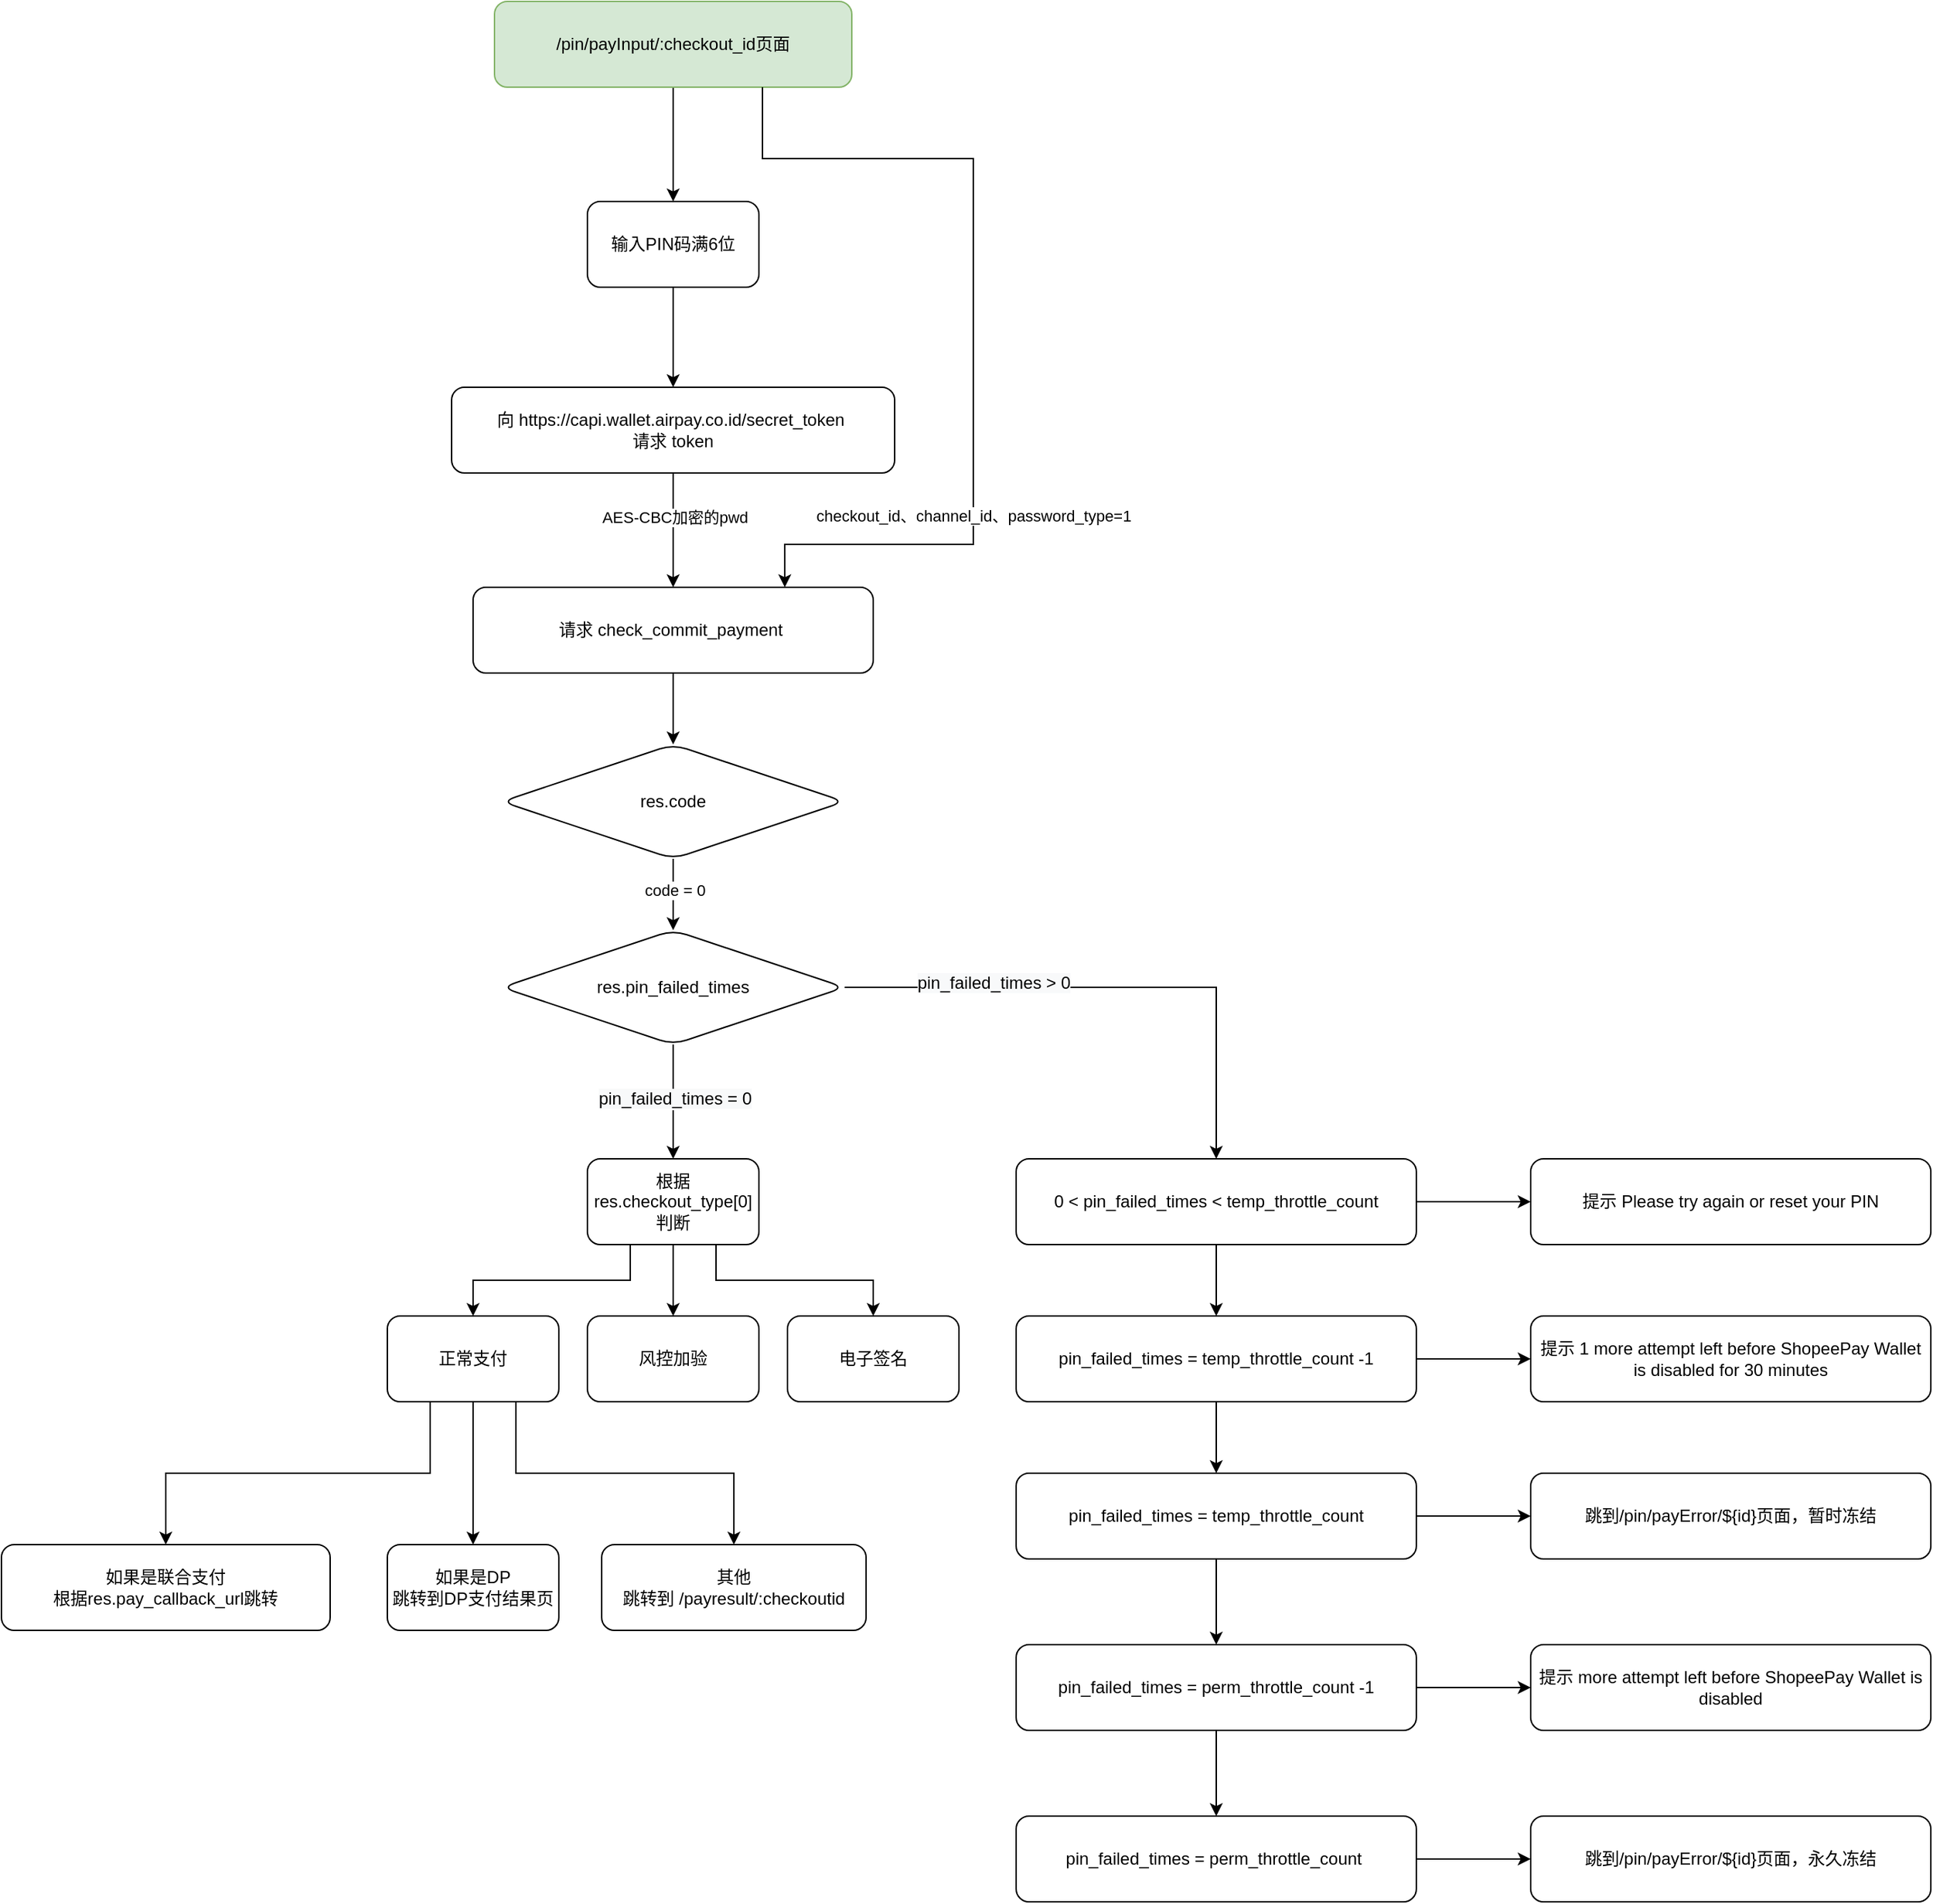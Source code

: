 <mxfile version="14.4.3" type="github">
  <diagram id="sQzDe2rEKnGd2jwUgrY9" name="Page-1">
    <mxGraphModel dx="2253" dy="714" grid="1" gridSize="10" guides="1" tooltips="1" connect="1" arrows="1" fold="1" page="1" pageScale="1" pageWidth="827" pageHeight="1169" math="0" shadow="0">
      <root>
        <mxCell id="0" />
        <mxCell id="1" parent="0" />
        <mxCell id="PMFpwHZt799NV9WPYvtV-3" value="" style="edgeStyle=orthogonalEdgeStyle;rounded=0;orthogonalLoop=1;jettySize=auto;html=1;" edge="1" parent="1" source="PMFpwHZt799NV9WPYvtV-1" target="PMFpwHZt799NV9WPYvtV-2">
          <mxGeometry relative="1" as="geometry" />
        </mxCell>
        <mxCell id="PMFpwHZt799NV9WPYvtV-1" value="/pin/payInput/:checkout_id页面" style="rounded=1;whiteSpace=wrap;html=1;fillColor=#d5e8d4;strokeColor=#82b366;" vertex="1" parent="1">
          <mxGeometry x="275" y="40" width="250" height="60" as="geometry" />
        </mxCell>
        <mxCell id="PMFpwHZt799NV9WPYvtV-5" value="" style="edgeStyle=orthogonalEdgeStyle;rounded=0;orthogonalLoop=1;jettySize=auto;html=1;" edge="1" parent="1" source="PMFpwHZt799NV9WPYvtV-2" target="PMFpwHZt799NV9WPYvtV-4">
          <mxGeometry relative="1" as="geometry" />
        </mxCell>
        <mxCell id="PMFpwHZt799NV9WPYvtV-2" value="输入PIN码满6位" style="rounded=1;whiteSpace=wrap;html=1;" vertex="1" parent="1">
          <mxGeometry x="340" y="180" width="120" height="60" as="geometry" />
        </mxCell>
        <mxCell id="PMFpwHZt799NV9WPYvtV-7" value="" style="edgeStyle=orthogonalEdgeStyle;rounded=0;orthogonalLoop=1;jettySize=auto;html=1;" edge="1" parent="1" source="PMFpwHZt799NV9WPYvtV-4" target="PMFpwHZt799NV9WPYvtV-6">
          <mxGeometry relative="1" as="geometry" />
        </mxCell>
        <mxCell id="PMFpwHZt799NV9WPYvtV-8" value="AES-CBC加密的pwd" style="edgeLabel;html=1;align=center;verticalAlign=middle;resizable=0;points=[];" vertex="1" connectable="0" parent="PMFpwHZt799NV9WPYvtV-7">
          <mxGeometry x="-0.225" y="1" relative="1" as="geometry">
            <mxPoint as="offset" />
          </mxGeometry>
        </mxCell>
        <mxCell id="PMFpwHZt799NV9WPYvtV-9" style="edgeStyle=orthogonalEdgeStyle;rounded=0;orthogonalLoop=1;jettySize=auto;html=1;exitX=0.75;exitY=1;exitDx=0;exitDy=0;entryX=0.779;entryY=0;entryDx=0;entryDy=0;entryPerimeter=0;" edge="1" parent="1" source="PMFpwHZt799NV9WPYvtV-1" target="PMFpwHZt799NV9WPYvtV-6">
          <mxGeometry relative="1" as="geometry">
            <Array as="points">
              <mxPoint x="463" y="150" />
              <mxPoint x="610" y="150" />
              <mxPoint x="610" y="420" />
              <mxPoint x="478" y="420" />
            </Array>
          </mxGeometry>
        </mxCell>
        <mxCell id="PMFpwHZt799NV9WPYvtV-10" value="checkout_id、channel_id、password_type=1" style="edgeLabel;html=1;align=center;verticalAlign=middle;resizable=0;points=[];" vertex="1" connectable="0" parent="PMFpwHZt799NV9WPYvtV-9">
          <mxGeometry x="-0.181" y="1" relative="1" as="geometry">
            <mxPoint x="-1" y="189.5" as="offset" />
          </mxGeometry>
        </mxCell>
        <mxCell id="PMFpwHZt799NV9WPYvtV-4" value="向&amp;nbsp;https://capi.wallet.airpay.co.id/secret_token&amp;nbsp;&lt;br&gt;请求 token" style="rounded=1;whiteSpace=wrap;html=1;" vertex="1" parent="1">
          <mxGeometry x="245" y="310" width="310" height="60" as="geometry" />
        </mxCell>
        <mxCell id="PMFpwHZt799NV9WPYvtV-12" value="" style="edgeStyle=orthogonalEdgeStyle;rounded=0;orthogonalLoop=1;jettySize=auto;html=1;" edge="1" parent="1" source="PMFpwHZt799NV9WPYvtV-6" target="PMFpwHZt799NV9WPYvtV-11">
          <mxGeometry relative="1" as="geometry" />
        </mxCell>
        <mxCell id="PMFpwHZt799NV9WPYvtV-6" value="请求 check_commit_payment&amp;nbsp;" style="whiteSpace=wrap;html=1;rounded=1;" vertex="1" parent="1">
          <mxGeometry x="260" y="450" width="280" height="60" as="geometry" />
        </mxCell>
        <mxCell id="PMFpwHZt799NV9WPYvtV-17" value="" style="edgeStyle=orthogonalEdgeStyle;rounded=0;orthogonalLoop=1;jettySize=auto;html=1;" edge="1" parent="1" source="PMFpwHZt799NV9WPYvtV-11" target="PMFpwHZt799NV9WPYvtV-16">
          <mxGeometry relative="1" as="geometry" />
        </mxCell>
        <mxCell id="PMFpwHZt799NV9WPYvtV-21" value="code = 0" style="edgeLabel;html=1;align=center;verticalAlign=middle;resizable=0;points=[];" vertex="1" connectable="0" parent="PMFpwHZt799NV9WPYvtV-17">
          <mxGeometry x="-0.12" y="1" relative="1" as="geometry">
            <mxPoint as="offset" />
          </mxGeometry>
        </mxCell>
        <mxCell id="PMFpwHZt799NV9WPYvtV-11" value="res.code" style="rhombus;whiteSpace=wrap;html=1;rounded=1;" vertex="1" parent="1">
          <mxGeometry x="280" y="560" width="240" height="80" as="geometry" />
        </mxCell>
        <mxCell id="PMFpwHZt799NV9WPYvtV-19" value="" style="edgeStyle=orthogonalEdgeStyle;rounded=0;orthogonalLoop=1;jettySize=auto;html=1;" edge="1" parent="1" source="PMFpwHZt799NV9WPYvtV-16">
          <mxGeometry relative="1" as="geometry">
            <mxPoint x="400" y="850" as="targetPoint" />
          </mxGeometry>
        </mxCell>
        <mxCell id="PMFpwHZt799NV9WPYvtV-20" value="&lt;span style=&quot;font-size: 12px ; background-color: rgb(248 , 249 , 250)&quot;&gt;pin_failed_times = 0&lt;/span&gt;" style="edgeLabel;html=1;align=center;verticalAlign=middle;resizable=0;points=[];" vertex="1" connectable="0" parent="PMFpwHZt799NV9WPYvtV-19">
          <mxGeometry x="-0.05" y="1" relative="1" as="geometry">
            <mxPoint as="offset" />
          </mxGeometry>
        </mxCell>
        <mxCell id="PMFpwHZt799NV9WPYvtV-42" style="edgeStyle=orthogonalEdgeStyle;rounded=0;orthogonalLoop=1;jettySize=auto;html=1;exitX=1;exitY=0.5;exitDx=0;exitDy=0;" edge="1" parent="1" source="PMFpwHZt799NV9WPYvtV-16" target="PMFpwHZt799NV9WPYvtV-43">
          <mxGeometry relative="1" as="geometry">
            <mxPoint x="720" y="840" as="targetPoint" />
          </mxGeometry>
        </mxCell>
        <mxCell id="PMFpwHZt799NV9WPYvtV-44" value="&lt;span style=&quot;font-size: 12px ; background-color: rgb(248 , 249 , 250)&quot;&gt;pin_failed_times &amp;gt; 0&lt;/span&gt;" style="edgeLabel;html=1;align=center;verticalAlign=middle;resizable=0;points=[];" vertex="1" connectable="0" parent="PMFpwHZt799NV9WPYvtV-42">
          <mxGeometry x="-0.453" y="3" relative="1" as="geometry">
            <mxPoint as="offset" />
          </mxGeometry>
        </mxCell>
        <mxCell id="PMFpwHZt799NV9WPYvtV-16" value="res.pin_failed_times" style="rhombus;whiteSpace=wrap;html=1;rounded=1;" vertex="1" parent="1">
          <mxGeometry x="280" y="690" width="240" height="80" as="geometry" />
        </mxCell>
        <mxCell id="PMFpwHZt799NV9WPYvtV-26" style="edgeStyle=orthogonalEdgeStyle;rounded=0;orthogonalLoop=1;jettySize=auto;html=1;exitX=0.25;exitY=1;exitDx=0;exitDy=0;" edge="1" parent="1" source="PMFpwHZt799NV9WPYvtV-25" target="PMFpwHZt799NV9WPYvtV-27">
          <mxGeometry relative="1" as="geometry">
            <mxPoint x="300" y="950" as="targetPoint" />
          </mxGeometry>
        </mxCell>
        <mxCell id="PMFpwHZt799NV9WPYvtV-28" style="edgeStyle=orthogonalEdgeStyle;rounded=0;orthogonalLoop=1;jettySize=auto;html=1;exitX=0.5;exitY=1;exitDx=0;exitDy=0;" edge="1" parent="1" source="PMFpwHZt799NV9WPYvtV-25" target="PMFpwHZt799NV9WPYvtV-29">
          <mxGeometry relative="1" as="geometry">
            <mxPoint x="460" y="960" as="targetPoint" />
          </mxGeometry>
        </mxCell>
        <mxCell id="PMFpwHZt799NV9WPYvtV-30" style="edgeStyle=orthogonalEdgeStyle;rounded=0;orthogonalLoop=1;jettySize=auto;html=1;exitX=0.75;exitY=1;exitDx=0;exitDy=0;entryX=0.5;entryY=0;entryDx=0;entryDy=0;" edge="1" parent="1" source="PMFpwHZt799NV9WPYvtV-25" target="PMFpwHZt799NV9WPYvtV-31">
          <mxGeometry relative="1" as="geometry">
            <mxPoint x="630" y="980" as="targetPoint" />
          </mxGeometry>
        </mxCell>
        <mxCell id="PMFpwHZt799NV9WPYvtV-25" value="根据res.checkout_type[0]&lt;br&gt;判断" style="rounded=1;whiteSpace=wrap;html=1;" vertex="1" parent="1">
          <mxGeometry x="340" y="850" width="120" height="60" as="geometry" />
        </mxCell>
        <mxCell id="PMFpwHZt799NV9WPYvtV-33" value="" style="edgeStyle=orthogonalEdgeStyle;rounded=0;orthogonalLoop=1;jettySize=auto;html=1;exitX=0.25;exitY=1;exitDx=0;exitDy=0;" edge="1" parent="1" source="PMFpwHZt799NV9WPYvtV-27" target="PMFpwHZt799NV9WPYvtV-32">
          <mxGeometry relative="1" as="geometry" />
        </mxCell>
        <mxCell id="PMFpwHZt799NV9WPYvtV-36" style="edgeStyle=orthogonalEdgeStyle;rounded=0;orthogonalLoop=1;jettySize=auto;html=1;exitX=0.5;exitY=1;exitDx=0;exitDy=0;" edge="1" parent="1" source="PMFpwHZt799NV9WPYvtV-27" target="PMFpwHZt799NV9WPYvtV-37">
          <mxGeometry relative="1" as="geometry">
            <mxPoint x="350" y="1110" as="targetPoint" />
          </mxGeometry>
        </mxCell>
        <mxCell id="PMFpwHZt799NV9WPYvtV-40" style="edgeStyle=orthogonalEdgeStyle;rounded=0;orthogonalLoop=1;jettySize=auto;html=1;exitX=0.75;exitY=1;exitDx=0;exitDy=0;" edge="1" parent="1" source="PMFpwHZt799NV9WPYvtV-27" target="PMFpwHZt799NV9WPYvtV-39">
          <mxGeometry relative="1" as="geometry" />
        </mxCell>
        <mxCell id="PMFpwHZt799NV9WPYvtV-27" value="正常支付" style="rounded=1;whiteSpace=wrap;html=1;" vertex="1" parent="1">
          <mxGeometry x="200" y="960" width="120" height="60" as="geometry" />
        </mxCell>
        <mxCell id="PMFpwHZt799NV9WPYvtV-29" value="风控加验" style="rounded=1;whiteSpace=wrap;html=1;" vertex="1" parent="1">
          <mxGeometry x="340" y="960" width="120" height="60" as="geometry" />
        </mxCell>
        <mxCell id="PMFpwHZt799NV9WPYvtV-31" value="电子签名" style="rounded=1;whiteSpace=wrap;html=1;" vertex="1" parent="1">
          <mxGeometry x="480" y="960" width="120" height="60" as="geometry" />
        </mxCell>
        <mxCell id="PMFpwHZt799NV9WPYvtV-32" value="&lt;span&gt;如果是联合支付&lt;/span&gt;&lt;br&gt;&lt;span&gt;根据res.pay_callback_url跳转&lt;/span&gt;" style="whiteSpace=wrap;html=1;rounded=1;" vertex="1" parent="1">
          <mxGeometry x="-70" y="1120" width="230" height="60" as="geometry" />
        </mxCell>
        <mxCell id="PMFpwHZt799NV9WPYvtV-37" value="如果是DP&lt;br&gt;跳转到DP支付结果页" style="rounded=1;whiteSpace=wrap;html=1;" vertex="1" parent="1">
          <mxGeometry x="200" y="1120" width="120" height="60" as="geometry" />
        </mxCell>
        <mxCell id="PMFpwHZt799NV9WPYvtV-39" value="其他&lt;br&gt;跳转到 /payresult/:checkoutid" style="rounded=1;whiteSpace=wrap;html=1;" vertex="1" parent="1">
          <mxGeometry x="350" y="1120" width="185" height="60" as="geometry" />
        </mxCell>
        <mxCell id="PMFpwHZt799NV9WPYvtV-46" value="" style="edgeStyle=orthogonalEdgeStyle;rounded=0;orthogonalLoop=1;jettySize=auto;html=1;" edge="1" parent="1" source="PMFpwHZt799NV9WPYvtV-43" target="PMFpwHZt799NV9WPYvtV-45">
          <mxGeometry relative="1" as="geometry" />
        </mxCell>
        <mxCell id="PMFpwHZt799NV9WPYvtV-66" value="" style="edgeStyle=orthogonalEdgeStyle;rounded=0;orthogonalLoop=1;jettySize=auto;html=1;" edge="1" parent="1" source="PMFpwHZt799NV9WPYvtV-43" target="PMFpwHZt799NV9WPYvtV-65">
          <mxGeometry relative="1" as="geometry" />
        </mxCell>
        <mxCell id="PMFpwHZt799NV9WPYvtV-43" value="0 &amp;lt; pin_failed_times &amp;lt; temp_throttle_count" style="rounded=1;whiteSpace=wrap;html=1;" vertex="1" parent="1">
          <mxGeometry x="640" y="850" width="280" height="60" as="geometry" />
        </mxCell>
        <mxCell id="PMFpwHZt799NV9WPYvtV-48" value="" style="edgeStyle=orthogonalEdgeStyle;rounded=0;orthogonalLoop=1;jettySize=auto;html=1;" edge="1" parent="1" source="PMFpwHZt799NV9WPYvtV-45" target="PMFpwHZt799NV9WPYvtV-47">
          <mxGeometry relative="1" as="geometry" />
        </mxCell>
        <mxCell id="PMFpwHZt799NV9WPYvtV-64" value="" style="edgeStyle=orthogonalEdgeStyle;rounded=0;orthogonalLoop=1;jettySize=auto;html=1;" edge="1" parent="1" source="PMFpwHZt799NV9WPYvtV-45" target="PMFpwHZt799NV9WPYvtV-63">
          <mxGeometry relative="1" as="geometry" />
        </mxCell>
        <mxCell id="PMFpwHZt799NV9WPYvtV-45" value="pin_failed_times = temp_throttle_count -1" style="rounded=1;whiteSpace=wrap;html=1;" vertex="1" parent="1">
          <mxGeometry x="640" y="960" width="280" height="60" as="geometry" />
        </mxCell>
        <mxCell id="PMFpwHZt799NV9WPYvtV-50" value="" style="edgeStyle=orthogonalEdgeStyle;rounded=0;orthogonalLoop=1;jettySize=auto;html=1;" edge="1" parent="1" source="PMFpwHZt799NV9WPYvtV-47" target="PMFpwHZt799NV9WPYvtV-49">
          <mxGeometry relative="1" as="geometry" />
        </mxCell>
        <mxCell id="PMFpwHZt799NV9WPYvtV-62" value="" style="edgeStyle=orthogonalEdgeStyle;rounded=0;orthogonalLoop=1;jettySize=auto;html=1;" edge="1" parent="1" source="PMFpwHZt799NV9WPYvtV-47" target="PMFpwHZt799NV9WPYvtV-61">
          <mxGeometry relative="1" as="geometry" />
        </mxCell>
        <mxCell id="PMFpwHZt799NV9WPYvtV-47" value="pin_failed_times = temp_throttle_count" style="rounded=1;whiteSpace=wrap;html=1;" vertex="1" parent="1">
          <mxGeometry x="640" y="1070" width="280" height="60" as="geometry" />
        </mxCell>
        <mxCell id="PMFpwHZt799NV9WPYvtV-54" value="" style="edgeStyle=orthogonalEdgeStyle;rounded=0;orthogonalLoop=1;jettySize=auto;html=1;" edge="1" parent="1" source="PMFpwHZt799NV9WPYvtV-49" target="PMFpwHZt799NV9WPYvtV-53">
          <mxGeometry relative="1" as="geometry" />
        </mxCell>
        <mxCell id="PMFpwHZt799NV9WPYvtV-58" value="" style="edgeStyle=orthogonalEdgeStyle;rounded=0;orthogonalLoop=1;jettySize=auto;html=1;" edge="1" parent="1" source="PMFpwHZt799NV9WPYvtV-49" target="PMFpwHZt799NV9WPYvtV-57">
          <mxGeometry relative="1" as="geometry" />
        </mxCell>
        <mxCell id="PMFpwHZt799NV9WPYvtV-49" value="pin_failed_times = perm_throttle_count -1" style="rounded=1;whiteSpace=wrap;html=1;" vertex="1" parent="1">
          <mxGeometry x="640" y="1190" width="280" height="60" as="geometry" />
        </mxCell>
        <mxCell id="PMFpwHZt799NV9WPYvtV-60" value="" style="edgeStyle=orthogonalEdgeStyle;rounded=0;orthogonalLoop=1;jettySize=auto;html=1;" edge="1" parent="1" source="PMFpwHZt799NV9WPYvtV-53" target="PMFpwHZt799NV9WPYvtV-59">
          <mxGeometry relative="1" as="geometry" />
        </mxCell>
        <mxCell id="PMFpwHZt799NV9WPYvtV-53" value="pin_failed_times = perm_throttle_count&amp;nbsp;" style="rounded=1;whiteSpace=wrap;html=1;" vertex="1" parent="1">
          <mxGeometry x="640" y="1310" width="280" height="60" as="geometry" />
        </mxCell>
        <mxCell id="PMFpwHZt799NV9WPYvtV-57" value="提示&amp;nbsp;more attempt left before ShopeePay Wallet is disabled" style="rounded=1;whiteSpace=wrap;html=1;" vertex="1" parent="1">
          <mxGeometry x="1000" y="1190" width="280" height="60" as="geometry" />
        </mxCell>
        <mxCell id="PMFpwHZt799NV9WPYvtV-59" value="跳到/pin/payError/${id}页面，永久冻结" style="rounded=1;whiteSpace=wrap;html=1;" vertex="1" parent="1">
          <mxGeometry x="1000" y="1310" width="280" height="60" as="geometry" />
        </mxCell>
        <mxCell id="PMFpwHZt799NV9WPYvtV-61" value="跳到/pin/payError/${id}页面，暂时冻结" style="rounded=1;whiteSpace=wrap;html=1;" vertex="1" parent="1">
          <mxGeometry x="1000" y="1070" width="280" height="60" as="geometry" />
        </mxCell>
        <mxCell id="PMFpwHZt799NV9WPYvtV-63" value="&lt;span&gt;提示 1 more attempt left before ShopeePay Wallet is disabled for 30 minutes&lt;/span&gt;" style="rounded=1;whiteSpace=wrap;html=1;" vertex="1" parent="1">
          <mxGeometry x="1000" y="960" width="280" height="60" as="geometry" />
        </mxCell>
        <mxCell id="PMFpwHZt799NV9WPYvtV-65" value="提示 Please try again or reset your PIN" style="rounded=1;whiteSpace=wrap;html=1;" vertex="1" parent="1">
          <mxGeometry x="1000" y="850" width="280" height="60" as="geometry" />
        </mxCell>
      </root>
    </mxGraphModel>
  </diagram>
</mxfile>

